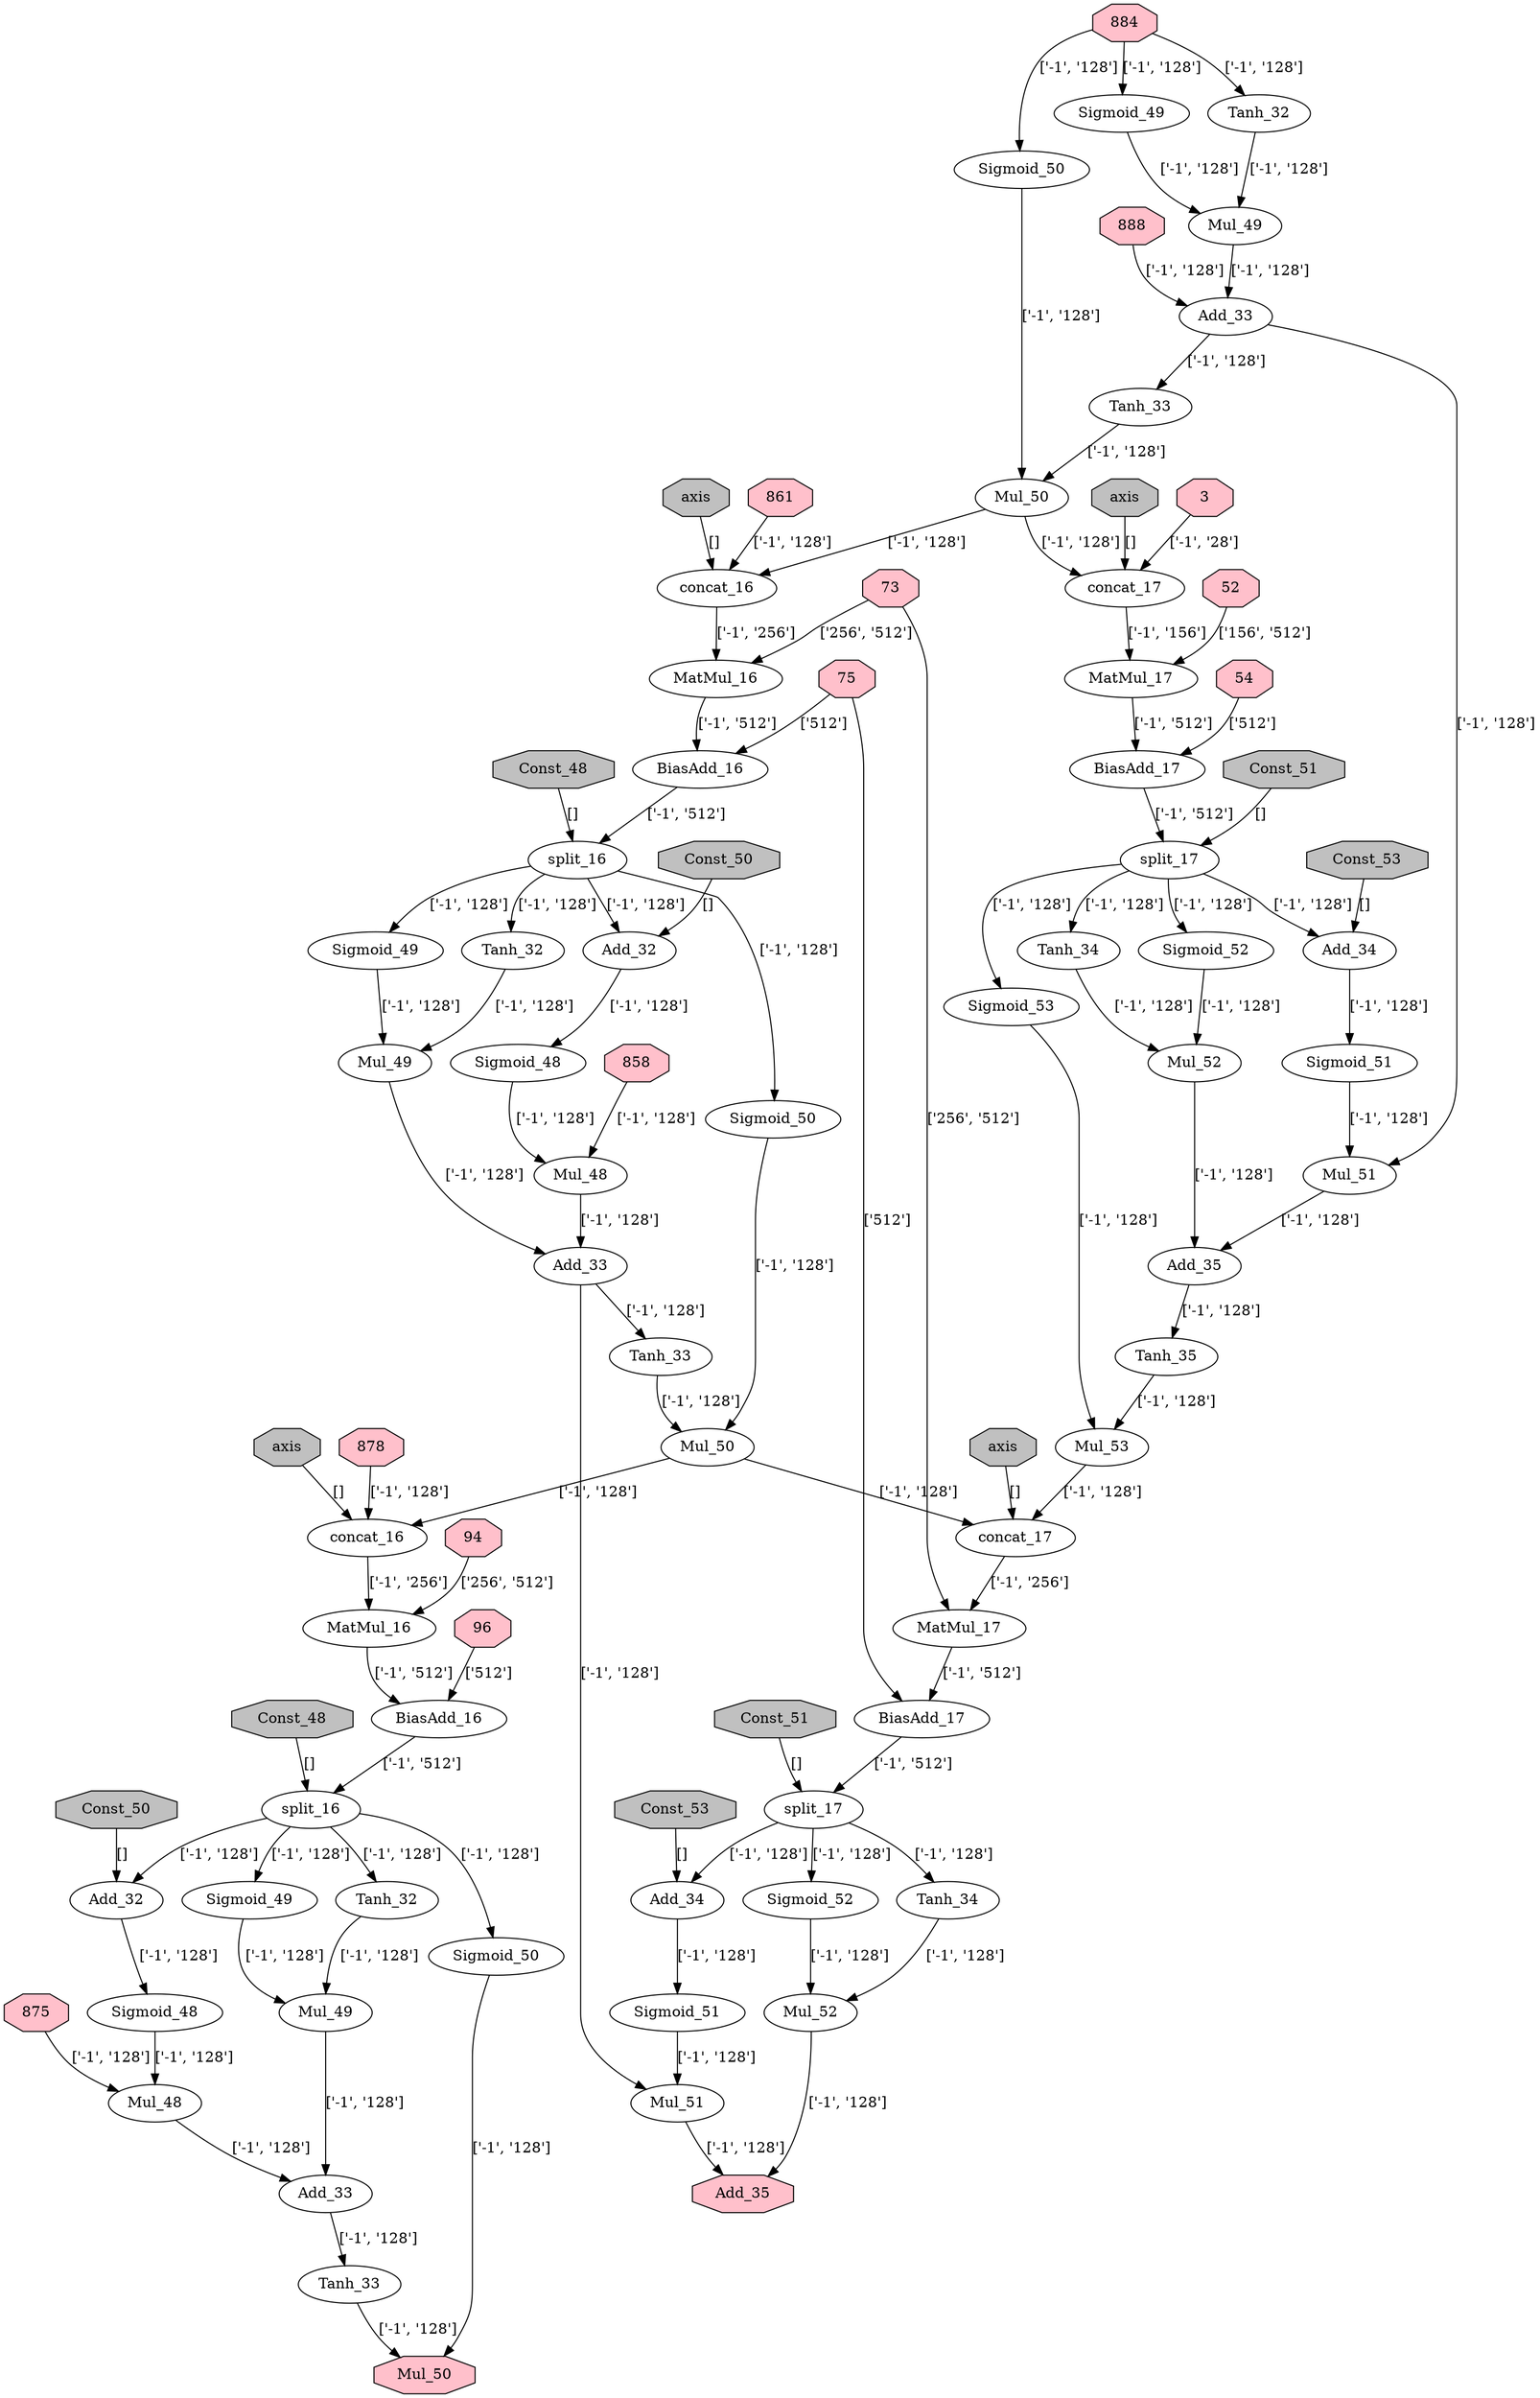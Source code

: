 strict digraph  {
	node [label="\N"];
	896	 [fillcolor=grey,
		label=Const_48,
		name="rnn/rnn/multi_rnn_cell/cell_1/basic_lstm_cell/Const_48",
		shape=octagon,
		style=filled];
	901	 [label=split_16,
		name="rnn/rnn/multi_rnn_cell/cell_1/basic_lstm_cell/split_16"];
	896 -> 901	 [label="[]"];
	897	 [fillcolor=grey,
		label=axis,
		name="rnn/rnn/multi_rnn_cell/cell_1/basic_lstm_cell/concat_16/axis",
		shape=octagon,
		style=filled];
	898	 [label=concat_16,
		name="rnn/rnn/multi_rnn_cell/cell_1/basic_lstm_cell/concat_16"];
	897 -> 898	 [label="[]"];
	899	 [label=MatMul_16,
		name="rnn/rnn/multi_rnn_cell/cell_1/basic_lstm_cell/MatMul_16"];
	898 -> 899	 [label="['-1', '256']"];
	900	 [label=BiasAdd_16,
		name="rnn/rnn/multi_rnn_cell/cell_1/basic_lstm_cell/BiasAdd_16"];
	899 -> 900	 [label="['-1', '512']"];
	900 -> 901	 [label="['-1', '512']"];
	903	 [label=Add_32,
		name="rnn/rnn/multi_rnn_cell/cell_1/basic_lstm_cell/Add_32"];
	901 -> 903	 [label="['-1', '128']"];
	906	 [label=Sigmoid_49,
		name="rnn/rnn/multi_rnn_cell/cell_1/basic_lstm_cell/Sigmoid_49"];
	901 -> 906	 [label="['-1', '128']"];
	907	 [label=Tanh_32,
		name="rnn/rnn/multi_rnn_cell/cell_1/basic_lstm_cell/Tanh_32"];
	901 -> 907	 [label="['-1', '128']"];
	911	 [label=Sigmoid_50,
		name="rnn/rnn/multi_rnn_cell/cell_1/basic_lstm_cell/Sigmoid_50"];
	901 -> 911	 [label="['-1', '128']"];
	902	 [fillcolor=grey,
		label=Const_50,
		name="rnn/rnn/multi_rnn_cell/cell_1/basic_lstm_cell/Const_50",
		shape=octagon,
		style=filled];
	902 -> 903	 [label="[]"];
	904	 [label=Sigmoid_48,
		name="rnn/rnn/multi_rnn_cell/cell_1/basic_lstm_cell/Sigmoid_48"];
	903 -> 904	 [label="['-1', '128']"];
	905	 [label=Mul_48,
		name="rnn/rnn/multi_rnn_cell/cell_1/basic_lstm_cell/Mul_48"];
	904 -> 905	 [label="['-1', '128']"];
	909	 [label=Add_33,
		name="rnn/rnn/multi_rnn_cell/cell_1/basic_lstm_cell/Add_33"];
	905 -> 909	 [label="['-1', '128']"];
	908	 [label=Mul_49,
		name="rnn/rnn/multi_rnn_cell/cell_1/basic_lstm_cell/Mul_49"];
	906 -> 908	 [label="['-1', '128']"];
	907 -> 908	 [label="['-1', '128']"];
	908 -> 909	 [label="['-1', '128']"];
	910	 [label=Tanh_33,
		name="rnn/rnn/multi_rnn_cell/cell_1/basic_lstm_cell/Tanh_33"];
	909 -> 910	 [label="['-1', '128']"];
	956	 [label=Mul_51,
		name="rnn/rnn/multi_rnn_cell/cell_1/basic_lstm_cell/Mul_51"];
	909 -> 956	 [label="['-1', '128']"];
	912	 [label=Mul_50,
		name="rnn/rnn/multi_rnn_cell/cell_1/basic_lstm_cell/Mul_50"];
	910 -> 912	 [label="['-1', '128']"];
	911 -> 912	 [label="['-1', '128']"];
	915	 [label=concat_16,
		name="rnn/rnn/multi_rnn_cell/cell_2/basic_lstm_cell/concat_16"];
	912 -> 915	 [label="['-1', '128']"];
	949	 [label=concat_17,
		name="rnn/rnn/multi_rnn_cell/cell_1/basic_lstm_cell/concat_17"];
	912 -> 949	 [label="['-1', '128']"];
	913	 [fillcolor=grey,
		label=Const_48,
		name="rnn/rnn/multi_rnn_cell/cell_2/basic_lstm_cell/Const_48",
		shape=octagon,
		style=filled];
	918	 [label=split_16,
		name="rnn/rnn/multi_rnn_cell/cell_2/basic_lstm_cell/split_16"];
	913 -> 918	 [label="[]"];
	914	 [fillcolor=grey,
		label=axis,
		name="rnn/rnn/multi_rnn_cell/cell_2/basic_lstm_cell/concat_16/axis",
		shape=octagon,
		style=filled];
	914 -> 915	 [label="[]"];
	916	 [label=MatMul_16,
		name="rnn/rnn/multi_rnn_cell/cell_2/basic_lstm_cell/MatMul_16"];
	915 -> 916	 [label="['-1', '256']"];
	917	 [label=BiasAdd_16,
		name="rnn/rnn/multi_rnn_cell/cell_2/basic_lstm_cell/BiasAdd_16"];
	916 -> 917	 [label="['-1', '512']"];
	917 -> 918	 [label="['-1', '512']"];
	920	 [label=Add_32,
		name="rnn/rnn/multi_rnn_cell/cell_2/basic_lstm_cell/Add_32"];
	918 -> 920	 [label="['-1', '128']"];
	923	 [label=Sigmoid_49,
		name="rnn/rnn/multi_rnn_cell/cell_2/basic_lstm_cell/Sigmoid_49"];
	918 -> 923	 [label="['-1', '128']"];
	924	 [label=Tanh_32,
		name="rnn/rnn/multi_rnn_cell/cell_2/basic_lstm_cell/Tanh_32"];
	918 -> 924	 [label="['-1', '128']"];
	928	 [label=Sigmoid_50,
		name="rnn/rnn/multi_rnn_cell/cell_2/basic_lstm_cell/Sigmoid_50"];
	918 -> 928	 [label="['-1', '128']"];
	919	 [fillcolor=grey,
		label=Const_50,
		name="rnn/rnn/multi_rnn_cell/cell_2/basic_lstm_cell/Const_50",
		shape=octagon,
		style=filled];
	919 -> 920	 [label="[]"];
	921	 [label=Sigmoid_48,
		name="rnn/rnn/multi_rnn_cell/cell_2/basic_lstm_cell/Sigmoid_48"];
	920 -> 921	 [label="['-1', '128']"];
	922	 [label=Mul_48,
		name="rnn/rnn/multi_rnn_cell/cell_2/basic_lstm_cell/Mul_48"];
	921 -> 922	 [label="['-1', '128']"];
	926	 [label=Add_33,
		name="rnn/rnn/multi_rnn_cell/cell_2/basic_lstm_cell/Add_33"];
	922 -> 926	 [label="['-1', '128']"];
	925	 [label=Mul_49,
		name="rnn/rnn/multi_rnn_cell/cell_2/basic_lstm_cell/Mul_49"];
	923 -> 925	 [label="['-1', '128']"];
	924 -> 925	 [label="['-1', '128']"];
	925 -> 926	 [label="['-1', '128']"];
	927	 [label=Tanh_33,
		name="rnn/rnn/multi_rnn_cell/cell_2/basic_lstm_cell/Tanh_33"];
	926 -> 927	 [label="['-1', '128']"];
	929	 [fillcolor=pink,
		label=Mul_50,
		name="rnn/rnn/multi_rnn_cell/cell_2/basic_lstm_cell/Mul_50",
		shape=octagon,
		style=filled];
	927 -> 929	 [label="['-1', '128']"];
	928 -> 929	 [label="['-1', '128']"];
	930	 [fillcolor=grey,
		label=Const_51,
		name="rnn/rnn/multi_rnn_cell/cell_0/basic_lstm_cell/Const_51",
		shape=octagon,
		style=filled];
	935	 [label=split_17,
		name="rnn/rnn/multi_rnn_cell/cell_0/basic_lstm_cell/split_17"];
	930 -> 935	 [label="[]"];
	931	 [fillcolor=grey,
		label=axis,
		name="rnn/rnn/multi_rnn_cell/cell_0/basic_lstm_cell/concat_17/axis",
		shape=octagon,
		style=filled];
	932	 [label=concat_17,
		name="rnn/rnn/multi_rnn_cell/cell_0/basic_lstm_cell/concat_17"];
	931 -> 932	 [label="[]"];
	933	 [label=MatMul_17,
		name="rnn/rnn/multi_rnn_cell/cell_0/basic_lstm_cell/MatMul_17"];
	932 -> 933	 [label="['-1', '156']"];
	934	 [label=BiasAdd_17,
		name="rnn/rnn/multi_rnn_cell/cell_0/basic_lstm_cell/BiasAdd_17"];
	933 -> 934	 [label="['-1', '512']"];
	934 -> 935	 [label="['-1', '512']"];
	937	 [label=Add_34,
		name="rnn/rnn/multi_rnn_cell/cell_0/basic_lstm_cell/Add_34"];
	935 -> 937	 [label="['-1', '128']"];
	940	 [label=Sigmoid_52,
		name="rnn/rnn/multi_rnn_cell/cell_0/basic_lstm_cell/Sigmoid_52"];
	935 -> 940	 [label="['-1', '128']"];
	941	 [label=Tanh_34,
		name="rnn/rnn/multi_rnn_cell/cell_0/basic_lstm_cell/Tanh_34"];
	935 -> 941	 [label="['-1', '128']"];
	945	 [label=Sigmoid_53,
		name="rnn/rnn/multi_rnn_cell/cell_0/basic_lstm_cell/Sigmoid_53"];
	935 -> 945	 [label="['-1', '128']"];
	936	 [fillcolor=grey,
		label=Const_53,
		name="rnn/rnn/multi_rnn_cell/cell_0/basic_lstm_cell/Const_53",
		shape=octagon,
		style=filled];
	936 -> 937	 [label="[]"];
	938	 [label=Sigmoid_51,
		name="rnn/rnn/multi_rnn_cell/cell_0/basic_lstm_cell/Sigmoid_51"];
	937 -> 938	 [label="['-1', '128']"];
	939	 [label=Mul_51,
		name="rnn/rnn/multi_rnn_cell/cell_0/basic_lstm_cell/Mul_51"];
	938 -> 939	 [label="['-1', '128']"];
	943	 [label=Add_35,
		name="rnn/rnn/multi_rnn_cell/cell_0/basic_lstm_cell/Add_35"];
	939 -> 943	 [label="['-1', '128']"];
	942	 [label=Mul_52,
		name="rnn/rnn/multi_rnn_cell/cell_0/basic_lstm_cell/Mul_52"];
	940 -> 942	 [label="['-1', '128']"];
	941 -> 942	 [label="['-1', '128']"];
	942 -> 943	 [label="['-1', '128']"];
	944	 [label=Tanh_35,
		name="rnn/rnn/multi_rnn_cell/cell_0/basic_lstm_cell/Tanh_35"];
	943 -> 944	 [label="['-1', '128']"];
	946	 [label=Mul_53,
		name="rnn/rnn/multi_rnn_cell/cell_0/basic_lstm_cell/Mul_53"];
	944 -> 946	 [label="['-1', '128']"];
	945 -> 946	 [label="['-1', '128']"];
	946 -> 949	 [label="['-1', '128']"];
	947	 [fillcolor=grey,
		label=Const_51,
		name="rnn/rnn/multi_rnn_cell/cell_1/basic_lstm_cell/Const_51",
		shape=octagon,
		style=filled];
	952	 [label=split_17,
		name="rnn/rnn/multi_rnn_cell/cell_1/basic_lstm_cell/split_17"];
	947 -> 952	 [label="[]"];
	52	 [fillcolor=pink,
		shape=octagon,
		style=filled];
	52 -> 933	 [label="['156', '512']"];
	950	 [label=MatMul_17,
		name="rnn/rnn/multi_rnn_cell/cell_1/basic_lstm_cell/MatMul_17"];
	949 -> 950	 [label="['-1', '256']"];
	54	 [fillcolor=pink,
		shape=octagon,
		style=filled];
	54 -> 934	 [label="['512']"];
	951	 [label=BiasAdd_17,
		name="rnn/rnn/multi_rnn_cell/cell_1/basic_lstm_cell/BiasAdd_17"];
	951 -> 952	 [label="['-1', '512']"];
	954	 [label=Add_34,
		name="rnn/rnn/multi_rnn_cell/cell_1/basic_lstm_cell/Add_34"];
	952 -> 954	 [label="['-1', '128']"];
	957	 [label=Sigmoid_52,
		name="rnn/rnn/multi_rnn_cell/cell_1/basic_lstm_cell/Sigmoid_52"];
	952 -> 957	 [label="['-1', '128']"];
	958	 [label=Tanh_34,
		name="rnn/rnn/multi_rnn_cell/cell_1/basic_lstm_cell/Tanh_34"];
	952 -> 958	 [label="['-1', '128']"];
	948	 [fillcolor=grey,
		label=axis,
		name="rnn/rnn/multi_rnn_cell/cell_1/basic_lstm_cell/concat_17/axis",
		shape=octagon,
		style=filled];
	948 -> 949	 [label="[]"];
	955	 [label=Sigmoid_51,
		name="rnn/rnn/multi_rnn_cell/cell_1/basic_lstm_cell/Sigmoid_51"];
	954 -> 955	 [label="['-1', '128']"];
	955 -> 956	 [label="['-1', '128']"];
	960	 [fillcolor=pink,
		label=Add_35,
		name="rnn/rnn/multi_rnn_cell/cell_1/basic_lstm_cell/Add_35",
		shape=octagon,
		style=filled];
	956 -> 960	 [label="['-1', '128']"];
	959	 [label=Mul_52,
		name="rnn/rnn/multi_rnn_cell/cell_1/basic_lstm_cell/Mul_52"];
	957 -> 959	 [label="['-1', '128']"];
	958 -> 959	 [label="['-1', '128']"];
	959 -> 960	 [label="['-1', '128']"];
	950 -> 951	 [label="['-1', '512']"];
	73	 [fillcolor=pink,
		shape=octagon,
		style=filled];
	73 -> 899	 [label="['256', '512']"];
	73 -> 950	 [label="['256', '512']"];
	75	 [fillcolor=pink,
		shape=octagon,
		style=filled];
	75 -> 900	 [label="['512']"];
	75 -> 951	 [label="['512']"];
	953	 [fillcolor=grey,
		label=Const_53,
		name="rnn/rnn/multi_rnn_cell/cell_1/basic_lstm_cell/Const_53",
		shape=octagon,
		style=filled];
	953 -> 954	 [label="[]"];
	858	 [fillcolor=pink,
		shape=octagon,
		style=filled];
	858 -> 905	 [label="['-1', '128']"];
	861	 [fillcolor=pink,
		shape=octagon,
		style=filled];
	861 -> 898	 [label="['-1', '128']"];
	94	 [fillcolor=pink,
		shape=octagon,
		style=filled];
	94 -> 916	 [label="['256', '512']"];
	96	 [fillcolor=pink,
		shape=octagon,
		style=filled];
	96 -> 917	 [label="['512']"];
	3	 [fillcolor=pink,
		shape=octagon,
		style=filled];
	3 -> 932	 [label="['-1', '28']"];
	875	 [fillcolor=pink,
		shape=octagon,
		style=filled];
	875 -> 922	 [label="['-1', '128']"];
	878	 [fillcolor=pink,
		shape=octagon,
		style=filled];
	878 -> 915	 [label="['-1', '128']"];
	884	 [fillcolor=pink,
		shape=octagon,
		style=filled];
	889	 [label=Sigmoid_49,
		name="rnn/rnn/multi_rnn_cell/cell_0/basic_lstm_cell/Sigmoid_49"];
	884 -> 889	 [label="['-1', '128']"];
	890	 [label=Tanh_32,
		name="rnn/rnn/multi_rnn_cell/cell_0/basic_lstm_cell/Tanh_32"];
	884 -> 890	 [label="['-1', '128']"];
	894	 [label=Sigmoid_50,
		name="rnn/rnn/multi_rnn_cell/cell_0/basic_lstm_cell/Sigmoid_50"];
	884 -> 894	 [label="['-1', '128']"];
	888	 [fillcolor=pink,
		shape=octagon,
		style=filled];
	892	 [label=Add_33,
		name="rnn/rnn/multi_rnn_cell/cell_0/basic_lstm_cell/Add_33"];
	888 -> 892	 [label="['-1', '128']"];
	891	 [label=Mul_49,
		name="rnn/rnn/multi_rnn_cell/cell_0/basic_lstm_cell/Mul_49"];
	889 -> 891	 [label="['-1', '128']"];
	890 -> 891	 [label="['-1', '128']"];
	891 -> 892	 [label="['-1', '128']"];
	892 -> 939	 [label="['-1', '128']"];
	893	 [label=Tanh_33,
		name="rnn/rnn/multi_rnn_cell/cell_0/basic_lstm_cell/Tanh_33"];
	892 -> 893	 [label="['-1', '128']"];
	895	 [label=Mul_50,
		name="rnn/rnn/multi_rnn_cell/cell_0/basic_lstm_cell/Mul_50"];
	893 -> 895	 [label="['-1', '128']"];
	894 -> 895	 [label="['-1', '128']"];
	895 -> 898	 [label="['-1', '128']"];
	895 -> 932	 [label="['-1', '128']"];
}

